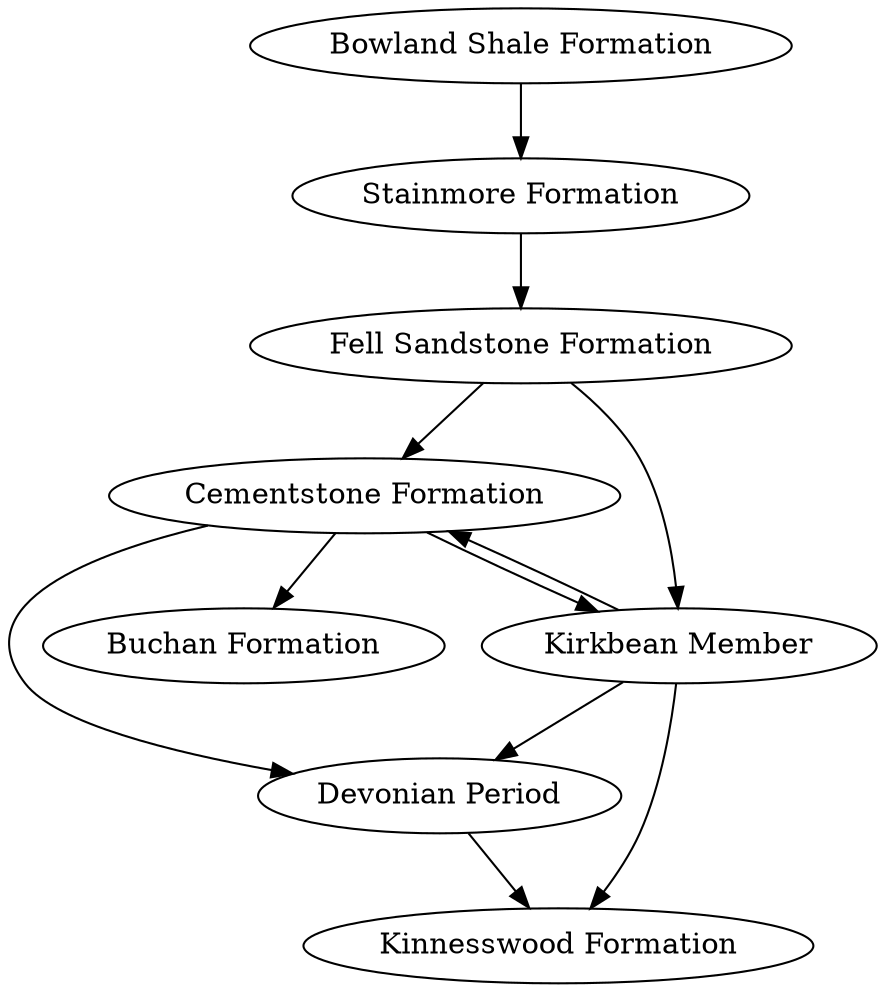 strict digraph  {
"Bowland Shale Formation";
"Stainmore Formation";
"Cementstone Formation";
"Fell Sandstone Formation";
"Devonian Period";
"Kinnesswood Formation";
"Kirkbean Member";
"Buchan Formation";
"Bowland Shale Formation" -> "Stainmore Formation";
"Stainmore Formation" -> "Fell Sandstone Formation";
"Cementstone Formation" -> "Devonian Period";
"Cementstone Formation" -> "Kirkbean Member";
"Cementstone Formation" -> "Buchan Formation";
"Fell Sandstone Formation" -> "Cementstone Formation";
"Fell Sandstone Formation" -> "Kirkbean Member";
"Devonian Period" -> "Kinnesswood Formation";
"Kirkbean Member" -> "Devonian Period";
"Kirkbean Member" -> "Kinnesswood Formation";
"Kirkbean Member" -> "Cementstone Formation";
}
